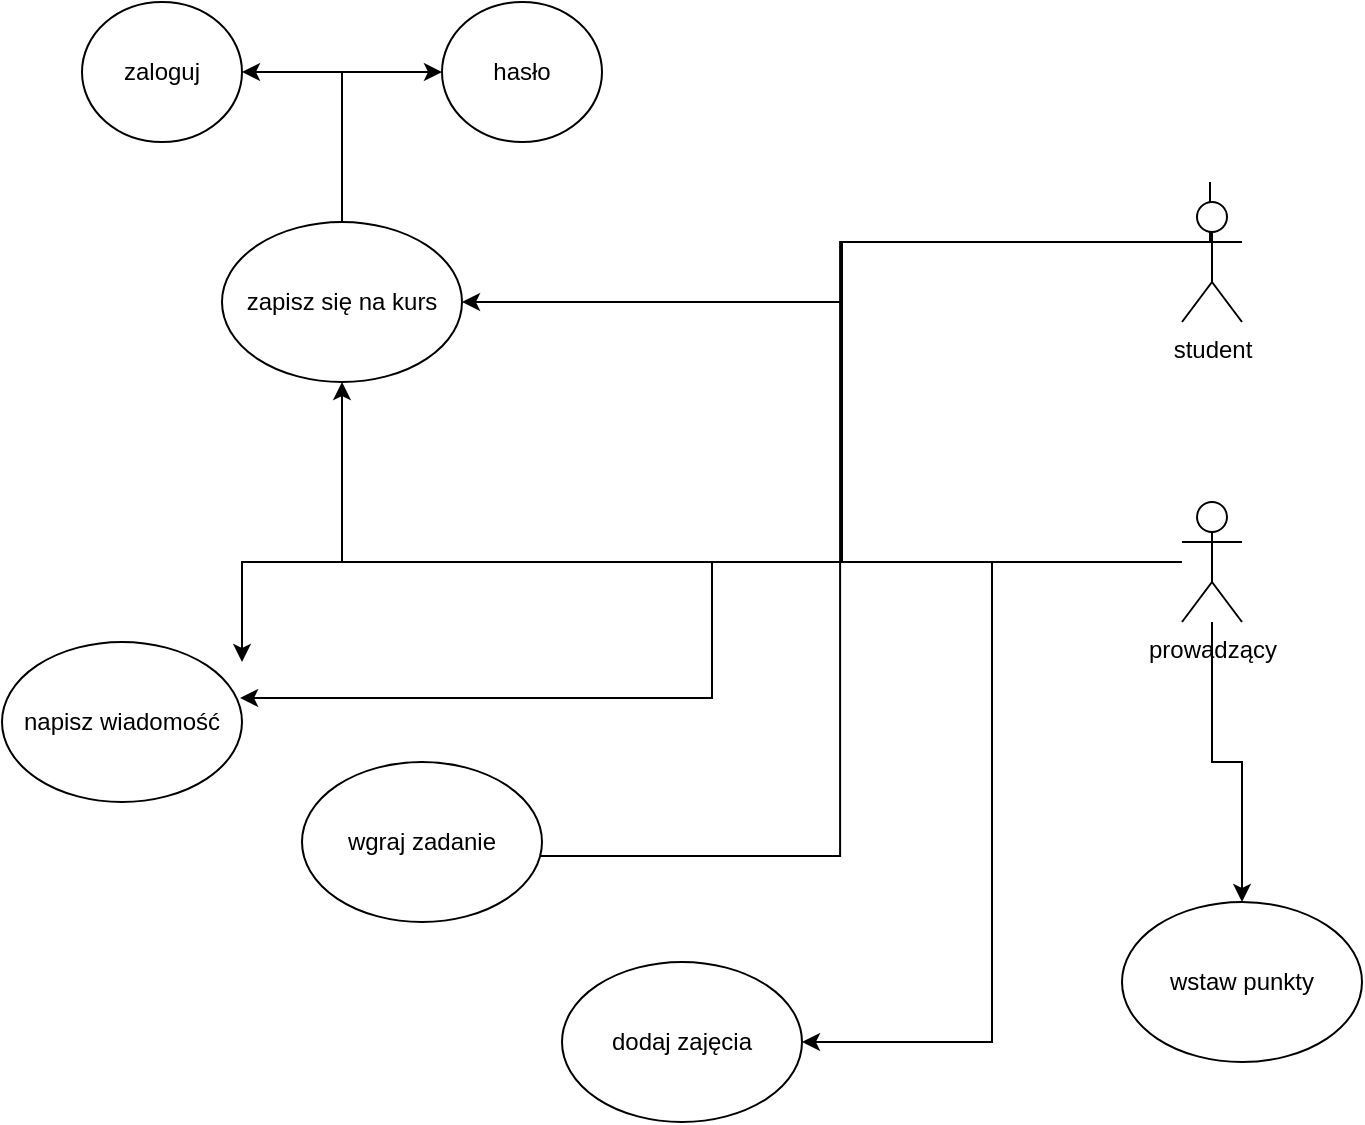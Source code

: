 <mxfile version="23.1.7" type="github">
  <diagram name="Strona-1" id="W3csMU1ka8eRkJ2Bn9FJ">
    <mxGraphModel dx="1393" dy="758" grid="1" gridSize="10" guides="1" tooltips="1" connect="1" arrows="1" fold="1" page="1" pageScale="1" pageWidth="827" pageHeight="1169" math="0" shadow="0">
      <root>
        <mxCell id="0" />
        <mxCell id="1" parent="0" />
        <mxCell id="eAOmrp6nG5Q_BrBIhQ8O-12" style="edgeStyle=orthogonalEdgeStyle;rounded=0;orthogonalLoop=1;jettySize=auto;html=1;entryX=1;entryY=0.5;entryDx=0;entryDy=0;" edge="1" parent="1" source="eAOmrp6nG5Q_BrBIhQ8O-1" target="eAOmrp6nG5Q_BrBIhQ8O-6">
          <mxGeometry relative="1" as="geometry">
            <Array as="points">
              <mxPoint x="520" y="230" />
              <mxPoint x="520" y="260" />
            </Array>
          </mxGeometry>
        </mxCell>
        <mxCell id="eAOmrp6nG5Q_BrBIhQ8O-16" style="edgeStyle=orthogonalEdgeStyle;rounded=0;orthogonalLoop=1;jettySize=auto;html=1;entryX=1;entryY=0.5;entryDx=0;entryDy=0;" edge="1" parent="1">
          <mxGeometry relative="1" as="geometry">
            <mxPoint x="704" y="200" as="sourcePoint" />
            <mxPoint x="220" y="440" as="targetPoint" />
            <Array as="points">
              <mxPoint x="704" y="230" />
              <mxPoint x="520" y="230" />
              <mxPoint x="520" y="390" />
              <mxPoint x="220" y="390" />
            </Array>
          </mxGeometry>
        </mxCell>
        <mxCell id="eAOmrp6nG5Q_BrBIhQ8O-18" style="edgeStyle=orthogonalEdgeStyle;rounded=0;orthogonalLoop=1;jettySize=auto;html=1;entryX=1.008;entryY=0.588;entryDx=0;entryDy=0;entryPerimeter=0;" edge="1" parent="1">
          <mxGeometry relative="1" as="geometry">
            <mxPoint x="350.0" y="537.04" as="targetPoint" />
            <mxPoint x="669.04" y="230" as="sourcePoint" />
            <Array as="points">
              <mxPoint x="519.04" y="230" />
              <mxPoint x="519.04" y="537" />
            </Array>
          </mxGeometry>
        </mxCell>
        <mxCell id="eAOmrp6nG5Q_BrBIhQ8O-1" value="student" style="shape=umlActor;verticalLabelPosition=bottom;verticalAlign=top;html=1;outlineConnect=0;" vertex="1" parent="1">
          <mxGeometry x="690" y="210" width="30" height="60" as="geometry" />
        </mxCell>
        <mxCell id="eAOmrp6nG5Q_BrBIhQ8O-17" style="edgeStyle=orthogonalEdgeStyle;rounded=0;orthogonalLoop=1;jettySize=auto;html=1;entryX=1;entryY=0.5;entryDx=0;entryDy=0;" edge="1" parent="1" source="eAOmrp6nG5Q_BrBIhQ8O-2" target="eAOmrp6nG5Q_BrBIhQ8O-10">
          <mxGeometry relative="1" as="geometry" />
        </mxCell>
        <mxCell id="eAOmrp6nG5Q_BrBIhQ8O-20" style="edgeStyle=orthogonalEdgeStyle;rounded=0;orthogonalLoop=1;jettySize=auto;html=1;" edge="1" parent="1" source="eAOmrp6nG5Q_BrBIhQ8O-2" target="eAOmrp6nG5Q_BrBIhQ8O-9">
          <mxGeometry relative="1" as="geometry" />
        </mxCell>
        <mxCell id="eAOmrp6nG5Q_BrBIhQ8O-21" style="edgeStyle=orthogonalEdgeStyle;rounded=0;orthogonalLoop=1;jettySize=auto;html=1;entryX=0.5;entryY=1;entryDx=0;entryDy=0;" edge="1" parent="1" source="eAOmrp6nG5Q_BrBIhQ8O-2" target="eAOmrp6nG5Q_BrBIhQ8O-6">
          <mxGeometry relative="1" as="geometry" />
        </mxCell>
        <mxCell id="eAOmrp6nG5Q_BrBIhQ8O-2" value="prowadzący&lt;div&gt;&lt;br/&gt;&lt;/div&gt;" style="shape=umlActor;verticalLabelPosition=bottom;verticalAlign=top;html=1;outlineConnect=0;" vertex="1" parent="1">
          <mxGeometry x="690" y="360" width="30" height="60" as="geometry" />
        </mxCell>
        <mxCell id="eAOmrp6nG5Q_BrBIhQ8O-4" value="zaloguj" style="ellipse;whiteSpace=wrap;html=1;" vertex="1" parent="1">
          <mxGeometry x="140" y="110" width="80" height="70" as="geometry" />
        </mxCell>
        <mxCell id="eAOmrp6nG5Q_BrBIhQ8O-5" value="hasło" style="ellipse;whiteSpace=wrap;html=1;" vertex="1" parent="1">
          <mxGeometry x="320" y="110" width="80" height="70" as="geometry" />
        </mxCell>
        <mxCell id="eAOmrp6nG5Q_BrBIhQ8O-13" style="edgeStyle=orthogonalEdgeStyle;rounded=0;orthogonalLoop=1;jettySize=auto;html=1;entryX=0;entryY=0.5;entryDx=0;entryDy=0;" edge="1" parent="1" source="eAOmrp6nG5Q_BrBIhQ8O-6" target="eAOmrp6nG5Q_BrBIhQ8O-5">
          <mxGeometry relative="1" as="geometry" />
        </mxCell>
        <mxCell id="eAOmrp6nG5Q_BrBIhQ8O-14" style="edgeStyle=orthogonalEdgeStyle;rounded=0;orthogonalLoop=1;jettySize=auto;html=1;entryX=1;entryY=0.5;entryDx=0;entryDy=0;" edge="1" parent="1" source="eAOmrp6nG5Q_BrBIhQ8O-6" target="eAOmrp6nG5Q_BrBIhQ8O-4">
          <mxGeometry relative="1" as="geometry" />
        </mxCell>
        <mxCell id="eAOmrp6nG5Q_BrBIhQ8O-6" value="zapisz się na kurs" style="ellipse;whiteSpace=wrap;html=1;" vertex="1" parent="1">
          <mxGeometry x="210" y="220" width="120" height="80" as="geometry" />
        </mxCell>
        <mxCell id="eAOmrp6nG5Q_BrBIhQ8O-7" value="napisz wiadomość" style="ellipse;whiteSpace=wrap;html=1;" vertex="1" parent="1">
          <mxGeometry x="100" y="430" width="120" height="80" as="geometry" />
        </mxCell>
        <mxCell id="eAOmrp6nG5Q_BrBIhQ8O-8" value="wgraj zadanie" style="ellipse;whiteSpace=wrap;html=1;" vertex="1" parent="1">
          <mxGeometry x="250" y="490" width="120" height="80" as="geometry" />
        </mxCell>
        <mxCell id="eAOmrp6nG5Q_BrBIhQ8O-9" value="wstaw punkty" style="ellipse;whiteSpace=wrap;html=1;" vertex="1" parent="1">
          <mxGeometry x="660" y="560" width="120" height="80" as="geometry" />
        </mxCell>
        <mxCell id="eAOmrp6nG5Q_BrBIhQ8O-10" value="dodaj zajęcia" style="ellipse;whiteSpace=wrap;html=1;" vertex="1" parent="1">
          <mxGeometry x="380" y="590" width="120" height="80" as="geometry" />
        </mxCell>
        <mxCell id="eAOmrp6nG5Q_BrBIhQ8O-19" style="edgeStyle=orthogonalEdgeStyle;rounded=0;orthogonalLoop=1;jettySize=auto;html=1;entryX=0.992;entryY=0.35;entryDx=0;entryDy=0;entryPerimeter=0;" edge="1" parent="1" source="eAOmrp6nG5Q_BrBIhQ8O-2" target="eAOmrp6nG5Q_BrBIhQ8O-7">
          <mxGeometry relative="1" as="geometry" />
        </mxCell>
      </root>
    </mxGraphModel>
  </diagram>
</mxfile>
